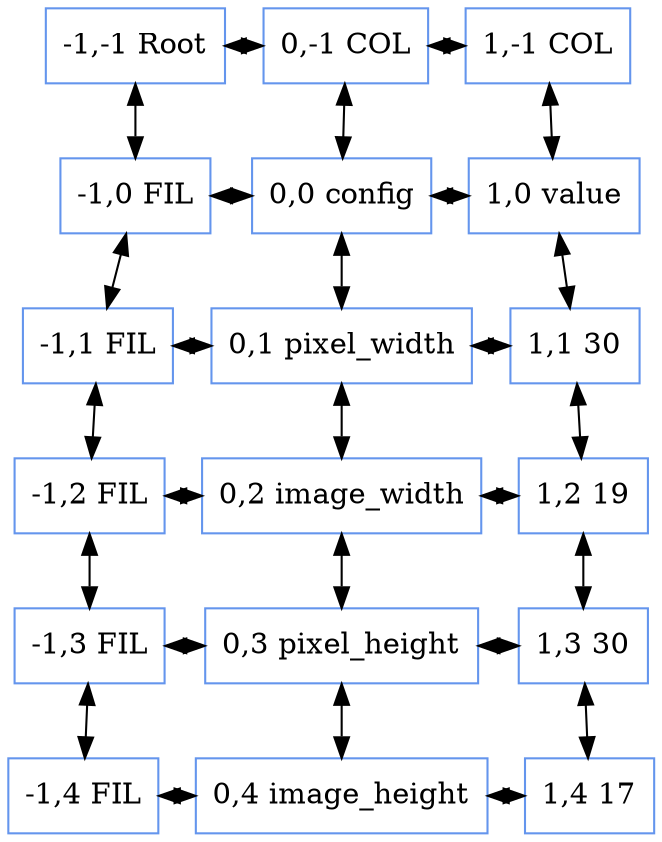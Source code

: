digraph g { 
node[shape=box, color=cornflowerblue];
 subgraph {"-1,-1 Root" 
-> "-1,0 FIL" [dir="both"] 
"-1,0 FIL" 
-> "-1,1 FIL" [dir="both"] 
"-1,1 FIL" 
-> "-1,2 FIL" [dir="both"] 
"-1,2 FIL" 
-> "-1,3 FIL" [dir="both"] 
"-1,3 FIL" 
-> "-1,4 FIL" [dir="both"] 
"-1,4 FIL" 
}
 subgraph {"0,-1 COL" 
-> "0,0 config" [dir="both"] 
"0,0 config" 
-> "0,1 pixel_width" [dir="both"] 
"0,1 pixel_width" 
-> "0,2 image_width" [dir="both"] 
"0,2 image_width" 
-> "0,3 pixel_height" [dir="both"] 
"0,3 pixel_height" 
-> "0,4 image_height" [dir="both"] 
"0,4 image_height" 
}
 subgraph {"1,-1 COL" 
-> "1,0 value" [dir="both"] 
"1,0 value" 
-> "1,1 30" [dir="both"] 
"1,1 30" 
-> "1,2 19" [dir="both"] 
"1,2 19" 
-> "1,3 30" [dir="both"] 
"1,3 30" 
-> "1,4 17" [dir="both"] 
"1,4 17" 
}
 rank=same{"-1,-1 Root" 
-> "0,-1 COL" [dir="both"] 
"0,-1 COL" 
-> "1,-1 COL" [dir="both"] 
"1,-1 COL" 
}
 rank=same{"-1,0 FIL" 
-> "0,0 config" [dir="both"] 
"0,0 config" 
-> "1,0 value" [dir="both"] 
"1,0 value" 
}
 rank=same{"-1,1 FIL" 
-> "0,1 pixel_width" [dir="both"] 
"0,1 pixel_width" 
-> "1,1 30" [dir="both"] 
"1,1 30" 
}
 rank=same{"-1,2 FIL" 
-> "0,2 image_width" [dir="both"] 
"0,2 image_width" 
-> "1,2 19" [dir="both"] 
"1,2 19" 
}
 rank=same{"-1,3 FIL" 
-> "0,3 pixel_height" [dir="both"] 
"0,3 pixel_height" 
-> "1,3 30" [dir="both"] 
"1,3 30" 
}
 rank=same{"-1,4 FIL" 
-> "0,4 image_height" [dir="both"] 
"0,4 image_height" 
-> "1,4 17" [dir="both"] 
"1,4 17" 
}}